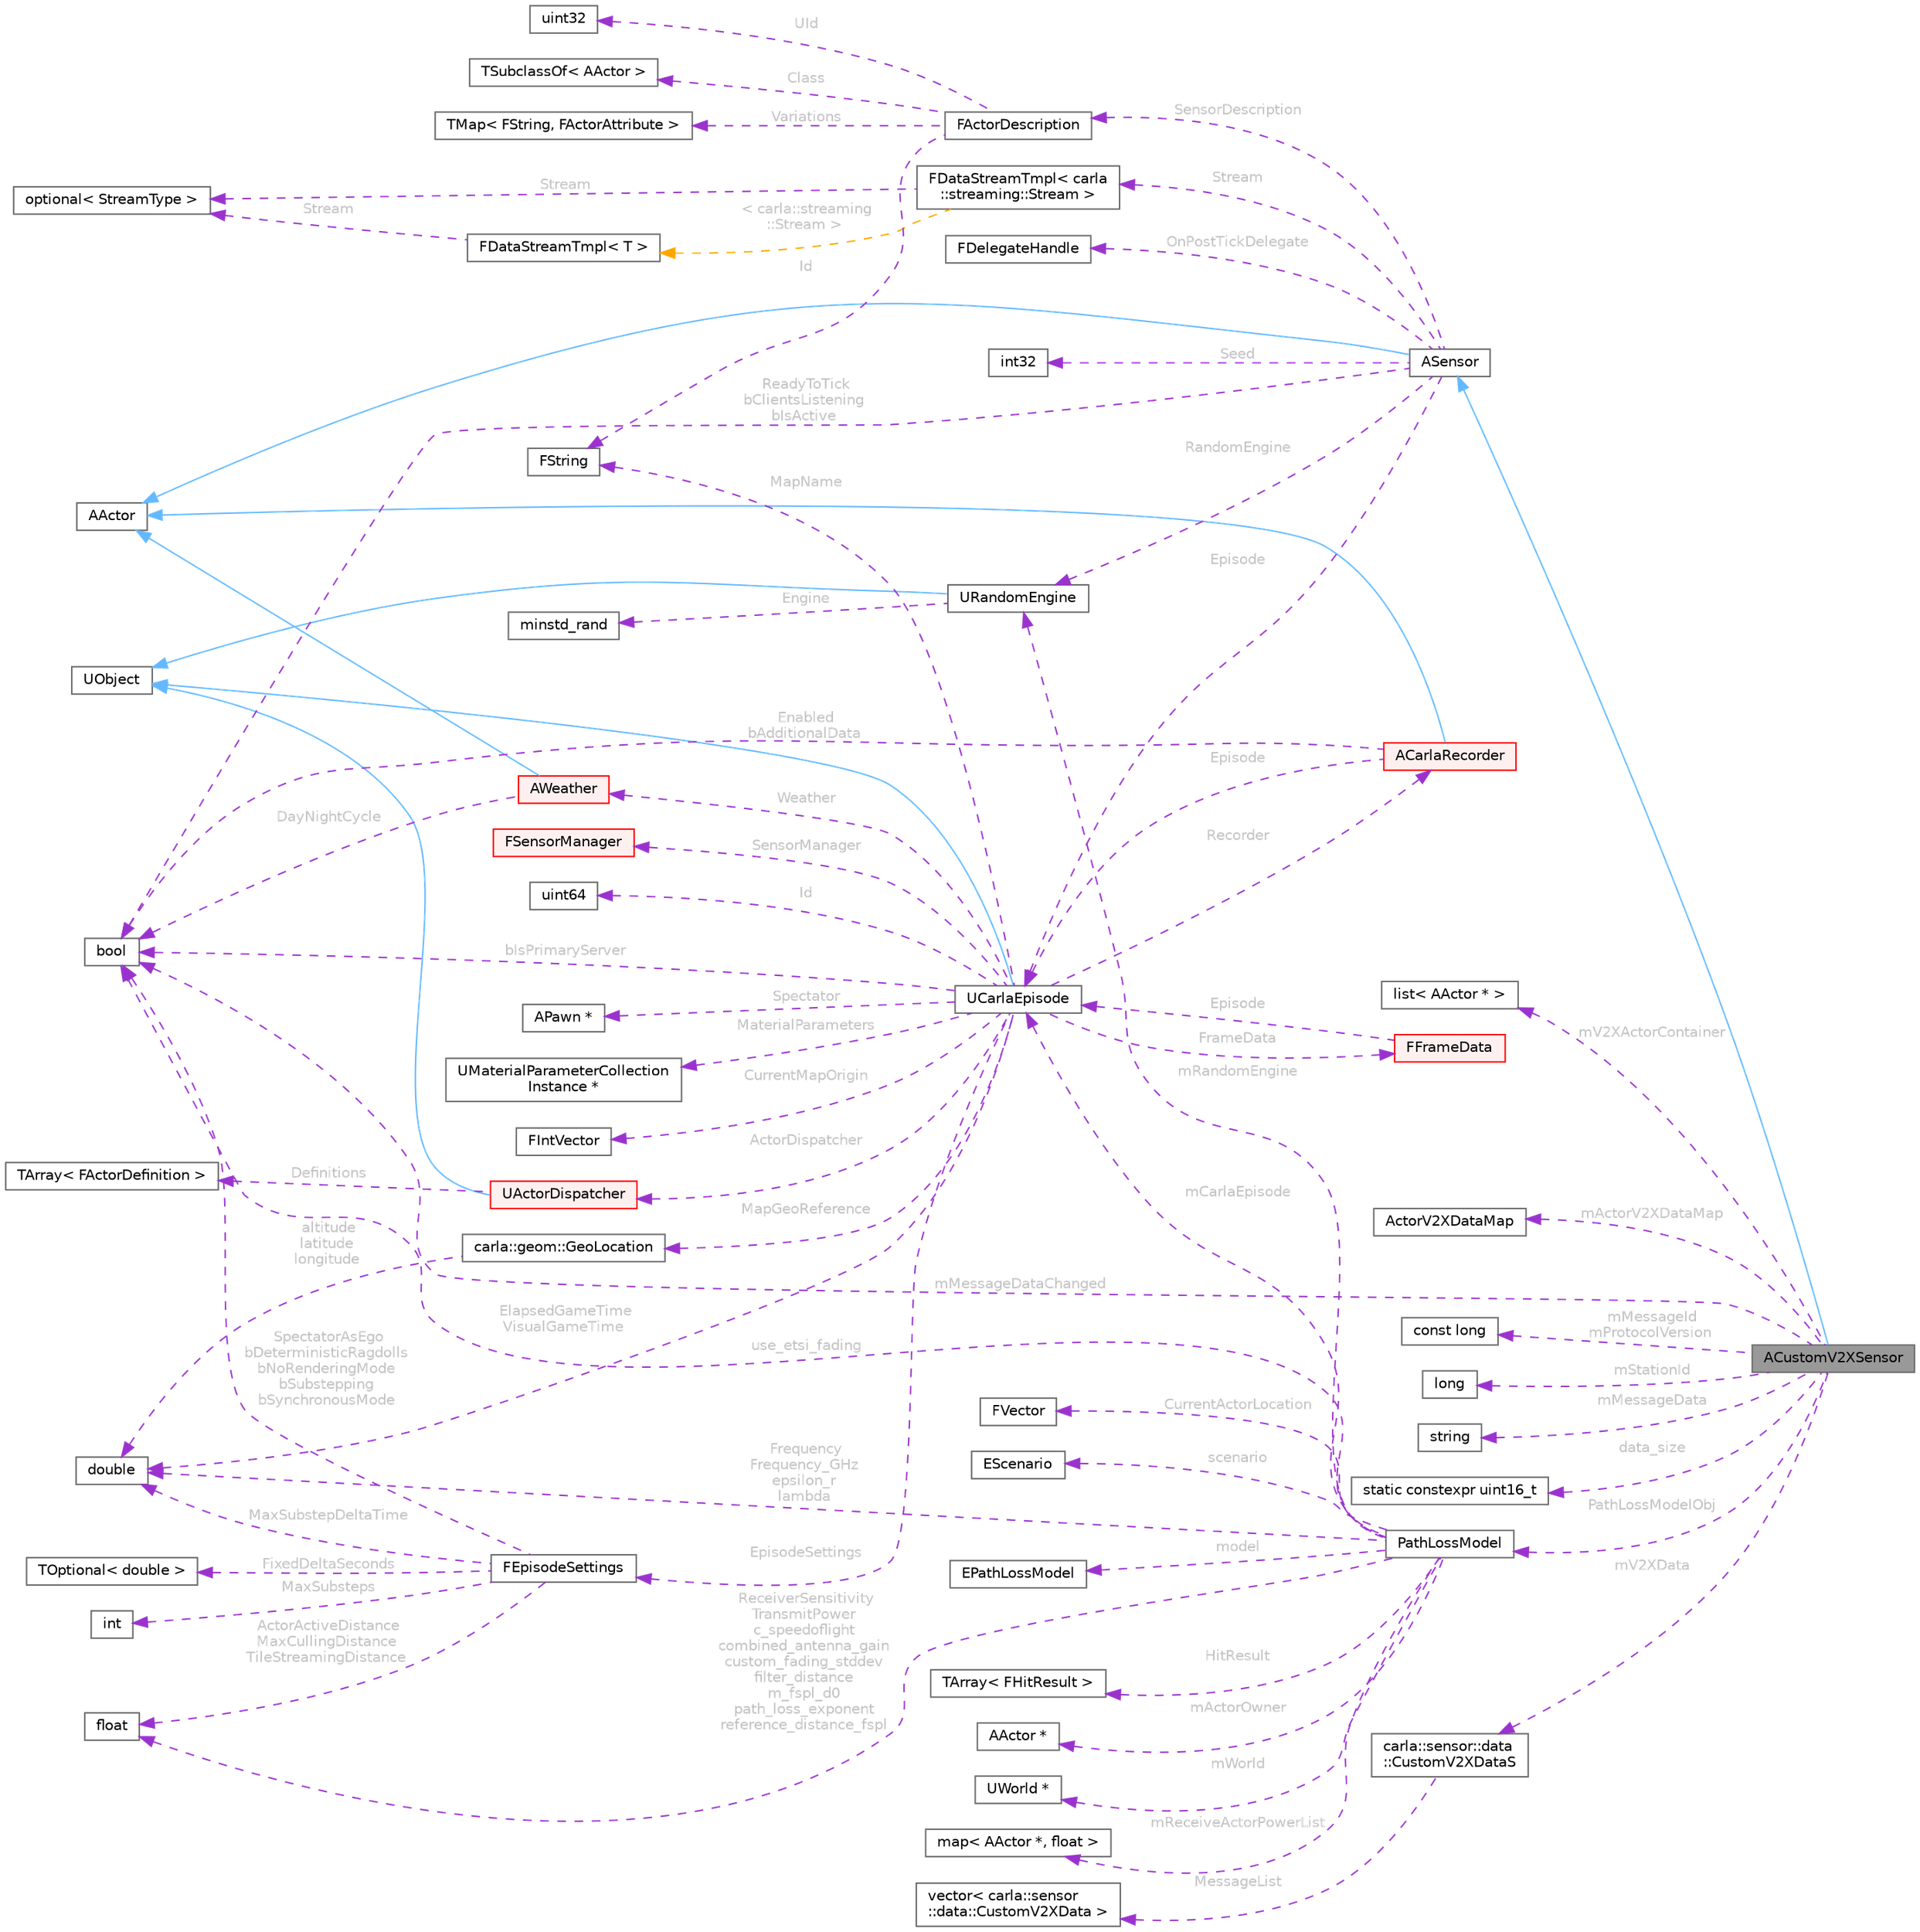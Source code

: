 digraph "ACustomV2XSensor"
{
 // INTERACTIVE_SVG=YES
 // LATEX_PDF_SIZE
  bgcolor="transparent";
  edge [fontname=Helvetica,fontsize=10,labelfontname=Helvetica,labelfontsize=10];
  node [fontname=Helvetica,fontsize=10,shape=box,height=0.2,width=0.4];
  rankdir="LR";
  Node1 [id="Node000001",label="ACustomV2XSensor",height=0.2,width=0.4,color="gray40", fillcolor="grey60", style="filled", fontcolor="black",tooltip=" "];
  Node2 -> Node1 [id="edge1_Node000001_Node000002",dir="back",color="steelblue1",style="solid",tooltip=" "];
  Node2 [id="Node000002",label="ASensor",height=0.2,width=0.4,color="gray40", fillcolor="white", style="filled",URL="$d3/d01/classASensor.html",tooltip="Base class for sensors."];
  Node3 -> Node2 [id="edge2_Node000002_Node000003",dir="back",color="steelblue1",style="solid",tooltip=" "];
  Node3 [id="Node000003",label="AActor",height=0.2,width=0.4,color="gray40", fillcolor="white", style="filled",URL="$d1/da4/classAActor.html",tooltip=" "];
  Node4 -> Node2 [id="edge3_Node000002_Node000004",dir="back",color="darkorchid3",style="dashed",tooltip=" ",label=" Seed",fontcolor="grey" ];
  Node4 [id="Node000004",label="int32",height=0.2,width=0.4,color="gray40", fillcolor="white", style="filled",tooltip=" "];
  Node5 -> Node2 [id="edge4_Node000002_Node000005",dir="back",color="darkorchid3",style="dashed",tooltip=" ",label=" RandomEngine",fontcolor="grey" ];
  Node5 [id="Node000005",label="URandomEngine",height=0.2,width=0.4,color="gray40", fillcolor="white", style="filled",URL="$d2/d4b/classURandomEngine.html",tooltip=" "];
  Node6 -> Node5 [id="edge5_Node000005_Node000006",dir="back",color="steelblue1",style="solid",tooltip=" "];
  Node6 [id="Node000006",label="UObject",height=0.2,width=0.4,color="gray40", fillcolor="white", style="filled",URL="$df/def/classUObject.html",tooltip=" "];
  Node7 -> Node5 [id="edge6_Node000005_Node000007",dir="back",color="darkorchid3",style="dashed",tooltip=" ",label=" Engine",fontcolor="grey" ];
  Node7 [id="Node000007",label="minstd_rand",height=0.2,width=0.4,color="gray40", fillcolor="white", style="filled",tooltip=" "];
  Node8 -> Node2 [id="edge7_Node000002_Node000008",dir="back",color="darkorchid3",style="dashed",tooltip=" ",label=" ReadyToTick\nbClientsListening\nbIsActive",fontcolor="grey" ];
  Node8 [id="Node000008",label="bool",height=0.2,width=0.4,color="gray40", fillcolor="white", style="filled",tooltip=" "];
  Node9 -> Node2 [id="edge8_Node000002_Node000009",dir="back",color="darkorchid3",style="dashed",tooltip=" ",label=" Stream",fontcolor="grey" ];
  Node9 [id="Node000009",label="FDataStreamTmpl\< carla\l::streaming::Stream \>",height=0.2,width=0.4,color="gray40", fillcolor="white", style="filled",URL="$d4/d9c/classFDataStreamTmpl.html",tooltip=" "];
  Node10 -> Node9 [id="edge9_Node000009_Node000010",dir="back",color="darkorchid3",style="dashed",tooltip=" ",label=" Stream",fontcolor="grey" ];
  Node10 [id="Node000010",label="optional\< StreamType \>",height=0.2,width=0.4,color="gray40", fillcolor="white", style="filled",tooltip=" "];
  Node11 -> Node9 [id="edge10_Node000009_Node000011",dir="back",color="orange",style="dashed",tooltip=" ",label=" \< carla::streaming\l::Stream \>",fontcolor="grey" ];
  Node11 [id="Node000011",label="FDataStreamTmpl\< T \>",height=0.2,width=0.4,color="gray40", fillcolor="white", style="filled",URL="$d4/d9c/classFDataStreamTmpl.html",tooltip="A streaming channel for sending sensor data to clients."];
  Node10 -> Node11 [id="edge11_Node000011_Node000010",dir="back",color="darkorchid3",style="dashed",tooltip=" ",label=" Stream",fontcolor="grey" ];
  Node12 -> Node2 [id="edge12_Node000002_Node000012",dir="back",color="darkorchid3",style="dashed",tooltip=" ",label=" OnPostTickDelegate",fontcolor="grey" ];
  Node12 [id="Node000012",label="FDelegateHandle",height=0.2,width=0.4,color="gray40", fillcolor="white", style="filled",tooltip=" "];
  Node13 -> Node2 [id="edge13_Node000002_Node000013",dir="back",color="darkorchid3",style="dashed",tooltip=" ",label=" SensorDescription",fontcolor="grey" ];
  Node13 [id="Node000013",label="FActorDescription",height=0.2,width=0.4,color="gray40", fillcolor="white", style="filled",URL="$d0/df6/structFActorDescription.html",tooltip="A description of a Carla Actor with all its variation."];
  Node14 -> Node13 [id="edge14_Node000013_Node000014",dir="back",color="darkorchid3",style="dashed",tooltip=" ",label=" UId",fontcolor="grey" ];
  Node14 [id="Node000014",label="uint32",height=0.2,width=0.4,color="gray40", fillcolor="white", style="filled",tooltip=" "];
  Node15 -> Node13 [id="edge15_Node000013_Node000015",dir="back",color="darkorchid3",style="dashed",tooltip=" ",label=" Id",fontcolor="grey" ];
  Node15 [id="Node000015",label="FString",height=0.2,width=0.4,color="gray40", fillcolor="white", style="filled",tooltip=" "];
  Node16 -> Node13 [id="edge16_Node000013_Node000016",dir="back",color="darkorchid3",style="dashed",tooltip=" ",label=" Class",fontcolor="grey" ];
  Node16 [id="Node000016",label="TSubclassOf\< AActor \>",height=0.2,width=0.4,color="gray40", fillcolor="white", style="filled",tooltip=" "];
  Node17 -> Node13 [id="edge17_Node000013_Node000017",dir="back",color="darkorchid3",style="dashed",tooltip=" ",label=" Variations",fontcolor="grey" ];
  Node17 [id="Node000017",label="TMap\< FString, FActorAttribute \>",height=0.2,width=0.4,color="gray40", fillcolor="white", style="filled",tooltip=" "];
  Node18 -> Node2 [id="edge18_Node000002_Node000018",dir="back",color="darkorchid3",style="dashed",tooltip=" ",label=" Episode",fontcolor="grey" ];
  Node18 [id="Node000018",label="UCarlaEpisode",height=0.2,width=0.4,color="gray40", fillcolor="white", style="filled",URL="$dc/d84/classUCarlaEpisode.html",tooltip="A simulation episode."];
  Node6 -> Node18 [id="edge19_Node000018_Node000006",dir="back",color="steelblue1",style="solid",tooltip=" "];
  Node8 -> Node18 [id="edge20_Node000018_Node000008",dir="back",color="darkorchid3",style="dashed",tooltip=" ",label=" bIsPrimaryServer",fontcolor="grey" ];
  Node19 -> Node18 [id="edge21_Node000018_Node000019",dir="back",color="darkorchid3",style="dashed",tooltip=" ",label=" Id",fontcolor="grey" ];
  Node19 [id="Node000019",label="uint64",height=0.2,width=0.4,color="gray40", fillcolor="white", style="filled",tooltip=" "];
  Node20 -> Node18 [id="edge22_Node000018_Node000020",dir="back",color="darkorchid3",style="dashed",tooltip=" ",label=" ElapsedGameTime\nVisualGameTime",fontcolor="grey" ];
  Node20 [id="Node000020",label="double",height=0.2,width=0.4,color="gray40", fillcolor="white", style="filled",tooltip=" "];
  Node15 -> Node18 [id="edge23_Node000018_Node000015",dir="back",color="darkorchid3",style="dashed",tooltip=" ",label=" MapName",fontcolor="grey" ];
  Node21 -> Node18 [id="edge24_Node000018_Node000021",dir="back",color="darkorchid3",style="dashed",tooltip=" ",label=" EpisodeSettings",fontcolor="grey" ];
  Node21 [id="Node000021",label="FEpisodeSettings",height=0.2,width=0.4,color="gray40", fillcolor="white", style="filled",URL="$da/d6e/structFEpisodeSettings.html",tooltip=" "];
  Node8 -> Node21 [id="edge25_Node000021_Node000008",dir="back",color="darkorchid3",style="dashed",tooltip=" ",label=" SpectatorAsEgo\nbDeterministicRagdolls\nbNoRenderingMode\nbSubstepping\nbSynchronousMode",fontcolor="grey" ];
  Node22 -> Node21 [id="edge26_Node000021_Node000022",dir="back",color="darkorchid3",style="dashed",tooltip=" ",label=" FixedDeltaSeconds",fontcolor="grey" ];
  Node22 [id="Node000022",label="TOptional\< double \>",height=0.2,width=0.4,color="gray40", fillcolor="white", style="filled",tooltip=" "];
  Node20 -> Node21 [id="edge27_Node000021_Node000020",dir="back",color="darkorchid3",style="dashed",tooltip=" ",label=" MaxSubstepDeltaTime",fontcolor="grey" ];
  Node23 -> Node21 [id="edge28_Node000021_Node000023",dir="back",color="darkorchid3",style="dashed",tooltip=" ",label=" MaxSubsteps",fontcolor="grey" ];
  Node23 [id="Node000023",label="int",height=0.2,width=0.4,color="gray40", fillcolor="white", style="filled",tooltip=" "];
  Node24 -> Node21 [id="edge29_Node000021_Node000024",dir="back",color="darkorchid3",style="dashed",tooltip=" ",label=" ActorActiveDistance\nMaxCullingDistance\nTileStreamingDistance",fontcolor="grey" ];
  Node24 [id="Node000024",label="float",height=0.2,width=0.4,color="gray40", fillcolor="white", style="filled",tooltip=" "];
  Node25 -> Node18 [id="edge30_Node000018_Node000025",dir="back",color="darkorchid3",style="dashed",tooltip=" ",label=" ActorDispatcher",fontcolor="grey" ];
  Node25 [id="Node000025",label="UActorDispatcher",height=0.2,width=0.4,color="red", fillcolor="#FFF0F0", style="filled",URL="$d7/d90/classUActorDispatcher.html",tooltip="Object in charge of binding ActorDefinitions to spawn functions, as well as keeping the registry of a..."];
  Node6 -> Node25 [id="edge31_Node000025_Node000006",dir="back",color="steelblue1",style="solid",tooltip=" "];
  Node26 -> Node25 [id="edge32_Node000025_Node000026",dir="back",color="darkorchid3",style="dashed",tooltip=" ",label=" Definitions",fontcolor="grey" ];
  Node26 [id="Node000026",label="TArray\< FActorDefinition \>",height=0.2,width=0.4,color="gray40", fillcolor="white", style="filled",tooltip=" "];
  Node33 -> Node18 [id="edge33_Node000018_Node000033",dir="back",color="darkorchid3",style="dashed",tooltip=" ",label=" Spectator",fontcolor="grey" ];
  Node33 [id="Node000033",label="APawn *",height=0.2,width=0.4,color="gray40", fillcolor="white", style="filled",tooltip=" "];
  Node34 -> Node18 [id="edge34_Node000018_Node000034",dir="back",color="darkorchid3",style="dashed",tooltip=" ",label=" Weather",fontcolor="grey" ];
  Node34 [id="Node000034",label="AWeather",height=0.2,width=0.4,color="red", fillcolor="#FFF0F0", style="filled",URL="$de/d75/classAWeather.html",tooltip=" "];
  Node3 -> Node34 [id="edge35_Node000034_Node000003",dir="back",color="steelblue1",style="solid",tooltip=" "];
  Node8 -> Node34 [id="edge36_Node000034_Node000008",dir="back",color="darkorchid3",style="dashed",tooltip=" ",label=" DayNightCycle",fontcolor="grey" ];
  Node38 -> Node18 [id="edge37_Node000018_Node000038",dir="back",color="darkorchid3",style="dashed",tooltip=" ",label=" MaterialParameters",fontcolor="grey" ];
  Node38 [id="Node000038",label="UMaterialParameterCollection\lInstance *",height=0.2,width=0.4,color="gray40", fillcolor="white", style="filled",tooltip=" "];
  Node39 -> Node18 [id="edge38_Node000018_Node000039",dir="back",color="darkorchid3",style="dashed",tooltip=" ",label=" Recorder",fontcolor="grey" ];
  Node39 [id="Node000039",label="ACarlaRecorder",height=0.2,width=0.4,color="red", fillcolor="#FFF0F0", style="filled",URL="$dd/db9/classACarlaRecorder.html",tooltip="Recorder for the simulation"];
  Node3 -> Node39 [id="edge39_Node000039_Node000003",dir="back",color="steelblue1",style="solid",tooltip=" "];
  Node8 -> Node39 [id="edge40_Node000039_Node000008",dir="back",color="darkorchid3",style="dashed",tooltip=" ",label=" Enabled\nbAdditionalData",fontcolor="grey" ];
  Node18 -> Node39 [id="edge41_Node000039_Node000018",dir="back",color="darkorchid3",style="dashed",tooltip=" ",label=" Episode",fontcolor="grey" ];
  Node129 -> Node18 [id="edge42_Node000018_Node000129",dir="back",color="darkorchid3",style="dashed",tooltip=" ",label=" MapGeoReference",fontcolor="grey" ];
  Node129 [id="Node000129",label="carla::geom::GeoLocation",height=0.2,width=0.4,color="gray40", fillcolor="white", style="filled",URL="$d3/df4/classcarla_1_1geom_1_1GeoLocation.html",tooltip=" "];
  Node20 -> Node129 [id="edge43_Node000129_Node000020",dir="back",color="darkorchid3",style="dashed",tooltip=" ",label=" altitude\nlatitude\nlongitude",fontcolor="grey" ];
  Node130 -> Node18 [id="edge44_Node000018_Node000130",dir="back",color="darkorchid3",style="dashed",tooltip=" ",label=" CurrentMapOrigin",fontcolor="grey" ];
  Node130 [id="Node000130",label="FIntVector",height=0.2,width=0.4,color="gray40", fillcolor="white", style="filled",tooltip=" "];
  Node131 -> Node18 [id="edge45_Node000018_Node000131",dir="back",color="darkorchid3",style="dashed",tooltip=" ",label=" FrameData",fontcolor="grey" ];
  Node131 [id="Node000131",label="FFrameData",height=0.2,width=0.4,color="red", fillcolor="#FFF0F0", style="filled",URL="$de/db4/classFFrameData.html",tooltip=" "];
  Node18 -> Node131 [id="edge46_Node000131_Node000018",dir="back",color="darkorchid3",style="dashed",tooltip=" ",label=" Episode",fontcolor="grey" ];
  Node133 -> Node18 [id="edge47_Node000018_Node000133",dir="back",color="darkorchid3",style="dashed",tooltip=" ",label=" SensorManager",fontcolor="grey" ];
  Node133 [id="Node000133",label="FSensorManager",height=0.2,width=0.4,color="red", fillcolor="#FFF0F0", style="filled",URL="$d1/de4/classFSensorManager.html",tooltip=" "];
  Node135 -> Node1 [id="edge48_Node000001_Node000135",dir="back",color="darkorchid3",style="dashed",tooltip=" ",label=" mV2XActorContainer",fontcolor="grey" ];
  Node135 [id="Node000135",label="list\< AActor * \>",height=0.2,width=0.4,color="gray40", fillcolor="white", style="filled",tooltip=" "];
  Node136 -> Node1 [id="edge49_Node000001_Node000136",dir="back",color="darkorchid3",style="dashed",tooltip=" ",label=" PathLossModelObj",fontcolor="grey" ];
  Node136 [id="Node000136",label="PathLossModel",height=0.2,width=0.4,color="gray40", fillcolor="white", style="filled",URL="$d8/d25/classPathLossModel.html",tooltip=" "];
  Node137 -> Node136 [id="edge50_Node000136_Node000137",dir="back",color="darkorchid3",style="dashed",tooltip=" ",label=" mActorOwner",fontcolor="grey" ];
  Node137 [id="Node000137",label="AActor *",height=0.2,width=0.4,color="gray40", fillcolor="white", style="filled",tooltip=" "];
  Node18 -> Node136 [id="edge51_Node000136_Node000018",dir="back",color="darkorchid3",style="dashed",tooltip=" ",label=" mCarlaEpisode",fontcolor="grey" ];
  Node138 -> Node136 [id="edge52_Node000136_Node000138",dir="back",color="darkorchid3",style="dashed",tooltip=" ",label=" mWorld",fontcolor="grey" ];
  Node138 [id="Node000138",label="UWorld *",height=0.2,width=0.4,color="gray40", fillcolor="white", style="filled",tooltip=" "];
  Node5 -> Node136 [id="edge53_Node000136_Node000005",dir="back",color="darkorchid3",style="dashed",tooltip=" ",label=" mRandomEngine",fontcolor="grey" ];
  Node139 -> Node136 [id="edge54_Node000136_Node000139",dir="back",color="darkorchid3",style="dashed",tooltip=" ",label=" mReceiveActorPowerList",fontcolor="grey" ];
  Node139 [id="Node000139",label="map\< AActor *, float \>",height=0.2,width=0.4,color="gray40", fillcolor="white", style="filled",tooltip=" "];
  Node102 -> Node136 [id="edge55_Node000136_Node000102",dir="back",color="darkorchid3",style="dashed",tooltip=" ",label=" CurrentActorLocation",fontcolor="grey" ];
  Node102 [id="Node000102",label="FVector",height=0.2,width=0.4,color="gray40", fillcolor="white", style="filled",tooltip=" "];
  Node24 -> Node136 [id="edge56_Node000136_Node000024",dir="back",color="darkorchid3",style="dashed",tooltip=" ",label=" ReceiverSensitivity\nTransmitPower\nc_speedoflight\ncombined_antenna_gain\ncustom_fading_stddev\nfilter_distance\nm_fspl_d0\npath_loss_exponent\nreference_distance_fspl",fontcolor="grey" ];
  Node20 -> Node136 [id="edge57_Node000136_Node000020",dir="back",color="darkorchid3",style="dashed",tooltip=" ",label=" Frequency\nFrequency_GHz\nepsilon_r\nlambda",fontcolor="grey" ];
  Node140 -> Node136 [id="edge58_Node000136_Node000140",dir="back",color="darkorchid3",style="dashed",tooltip=" ",label=" scenario",fontcolor="grey" ];
  Node140 [id="Node000140",label="EScenario",height=0.2,width=0.4,color="gray40", fillcolor="white", style="filled",tooltip=" "];
  Node141 -> Node136 [id="edge59_Node000136_Node000141",dir="back",color="darkorchid3",style="dashed",tooltip=" ",label=" model",fontcolor="grey" ];
  Node141 [id="Node000141",label="EPathLossModel",height=0.2,width=0.4,color="gray40", fillcolor="white", style="filled",tooltip=" "];
  Node8 -> Node136 [id="edge60_Node000136_Node000008",dir="back",color="darkorchid3",style="dashed",tooltip=" ",label=" use_etsi_fading",fontcolor="grey" ];
  Node142 -> Node136 [id="edge61_Node000136_Node000142",dir="back",color="darkorchid3",style="dashed",tooltip=" ",label=" HitResult",fontcolor="grey" ];
  Node142 [id="Node000142",label="TArray\< FHitResult \>",height=0.2,width=0.4,color="gray40", fillcolor="white", style="filled",tooltip=" "];
  Node143 -> Node1 [id="edge62_Node000001_Node000143",dir="back",color="darkorchid3",style="dashed",tooltip=" ",label=" mActorV2XDataMap",fontcolor="grey" ];
  Node143 [id="Node000143",label="ActorV2XDataMap",height=0.2,width=0.4,color="gray40", fillcolor="white", style="filled",tooltip=" "];
  Node144 -> Node1 [id="edge63_Node000001_Node000144",dir="back",color="darkorchid3",style="dashed",tooltip=" ",label=" mV2XData",fontcolor="grey" ];
  Node144 [id="Node000144",label="carla::sensor::data\l::CustomV2XDataS",height=0.2,width=0.4,color="gray40", fillcolor="white", style="filled",URL="$d2/d28/classcarla_1_1sensor_1_1data_1_1CustomV2XDataS.html",tooltip=" "];
  Node145 -> Node144 [id="edge64_Node000144_Node000145",dir="back",color="darkorchid3",style="dashed",tooltip=" ",label=" MessageList",fontcolor="grey" ];
  Node145 [id="Node000145",label="vector\< carla::sensor\l::data::CustomV2XData \>",height=0.2,width=0.4,color="gray40", fillcolor="white", style="filled",tooltip=" "];
  Node146 -> Node1 [id="edge65_Node000001_Node000146",dir="back",color="darkorchid3",style="dashed",tooltip=" ",label=" mMessageId\nmProtocolVersion",fontcolor="grey" ];
  Node146 [id="Node000146",label="const long",height=0.2,width=0.4,color="gray40", fillcolor="white", style="filled",tooltip=" "];
  Node147 -> Node1 [id="edge66_Node000001_Node000147",dir="back",color="darkorchid3",style="dashed",tooltip=" ",label=" mStationId",fontcolor="grey" ];
  Node147 [id="Node000147",label="long",height=0.2,width=0.4,color="gray40", fillcolor="white", style="filled",tooltip=" "];
  Node91 -> Node1 [id="edge67_Node000001_Node000091",dir="back",color="darkorchid3",style="dashed",tooltip=" ",label=" mMessageData",fontcolor="grey" ];
  Node91 [id="Node000091",label="string",height=0.2,width=0.4,color="gray40", fillcolor="white", style="filled",tooltip=" "];
  Node8 -> Node1 [id="edge68_Node000001_Node000008",dir="back",color="darkorchid3",style="dashed",tooltip=" ",label=" mMessageDataChanged",fontcolor="grey" ];
  Node148 -> Node1 [id="edge69_Node000001_Node000148",dir="back",color="darkorchid3",style="dashed",tooltip=" ",label=" data_size",fontcolor="grey" ];
  Node148 [id="Node000148",label="static constexpr uint16_t",height=0.2,width=0.4,color="gray40", fillcolor="white", style="filled",tooltip=" "];
}
